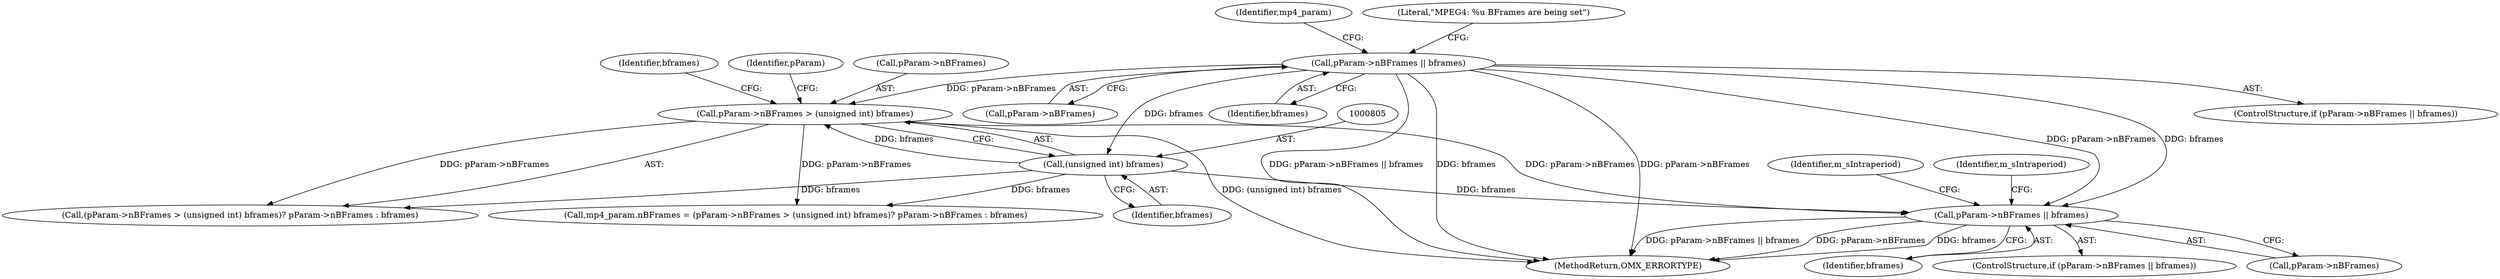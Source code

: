 digraph "0_Android_560ccdb509a7b86186fac0fce1b25bd9a3e6a6e8_7@pointer" {
"1000856" [label="(Call,pParam->nBFrames || bframes)"];
"1000790" [label="(Call,pParam->nBFrames || bframes)"];
"1000800" [label="(Call,pParam->nBFrames > (unsigned int) bframes)"];
"1000804" [label="(Call,(unsigned int) bframes)"];
"1000789" [label="(ControlStructure,if (pParam->nBFrames || bframes))"];
"1000857" [label="(Call,pParam->nBFrames)"];
"1000795" [label="(Call,mp4_param.nBFrames = (pParam->nBFrames > (unsigned int) bframes)? pParam->nBFrames : bframes)"];
"1000810" [label="(Identifier,bframes)"];
"1000875" [label="(Identifier,m_sIntraperiod)"];
"1000797" [label="(Identifier,mp4_param)"];
"1000860" [label="(Identifier,bframes)"];
"1000855" [label="(ControlStructure,if (pParam->nBFrames || bframes))"];
"1000790" [label="(Call,pParam->nBFrames || bframes)"];
"1000791" [label="(Call,pParam->nBFrames)"];
"1000799" [label="(Call,(pParam->nBFrames > (unsigned int) bframes)? pParam->nBFrames : bframes)"];
"1000806" [label="(Identifier,bframes)"];
"1000804" [label="(Call,(unsigned int) bframes)"];
"1000794" [label="(Identifier,bframes)"];
"1000863" [label="(Identifier,m_sIntraperiod)"];
"1000812" [label="(Literal,\"MPEG4: %u BFrames are being set\")"];
"1000856" [label="(Call,pParam->nBFrames || bframes)"];
"1002913" [label="(MethodReturn,OMX_ERRORTYPE)"];
"1000800" [label="(Call,pParam->nBFrames > (unsigned int) bframes)"];
"1000808" [label="(Identifier,pParam)"];
"1000801" [label="(Call,pParam->nBFrames)"];
"1000856" -> "1000855"  [label="AST: "];
"1000856" -> "1000857"  [label="CFG: "];
"1000856" -> "1000860"  [label="CFG: "];
"1000857" -> "1000856"  [label="AST: "];
"1000860" -> "1000856"  [label="AST: "];
"1000863" -> "1000856"  [label="CFG: "];
"1000875" -> "1000856"  [label="CFG: "];
"1000856" -> "1002913"  [label="DDG: pParam->nBFrames"];
"1000856" -> "1002913"  [label="DDG: bframes"];
"1000856" -> "1002913"  [label="DDG: pParam->nBFrames || bframes"];
"1000790" -> "1000856"  [label="DDG: pParam->nBFrames"];
"1000790" -> "1000856"  [label="DDG: bframes"];
"1000800" -> "1000856"  [label="DDG: pParam->nBFrames"];
"1000804" -> "1000856"  [label="DDG: bframes"];
"1000790" -> "1000789"  [label="AST: "];
"1000790" -> "1000791"  [label="CFG: "];
"1000790" -> "1000794"  [label="CFG: "];
"1000791" -> "1000790"  [label="AST: "];
"1000794" -> "1000790"  [label="AST: "];
"1000797" -> "1000790"  [label="CFG: "];
"1000812" -> "1000790"  [label="CFG: "];
"1000790" -> "1002913"  [label="DDG: pParam->nBFrames"];
"1000790" -> "1002913"  [label="DDG: pParam->nBFrames || bframes"];
"1000790" -> "1002913"  [label="DDG: bframes"];
"1000790" -> "1000800"  [label="DDG: pParam->nBFrames"];
"1000790" -> "1000804"  [label="DDG: bframes"];
"1000800" -> "1000799"  [label="AST: "];
"1000800" -> "1000804"  [label="CFG: "];
"1000801" -> "1000800"  [label="AST: "];
"1000804" -> "1000800"  [label="AST: "];
"1000808" -> "1000800"  [label="CFG: "];
"1000810" -> "1000800"  [label="CFG: "];
"1000800" -> "1002913"  [label="DDG: (unsigned int) bframes"];
"1000800" -> "1000795"  [label="DDG: pParam->nBFrames"];
"1000804" -> "1000800"  [label="DDG: bframes"];
"1000800" -> "1000799"  [label="DDG: pParam->nBFrames"];
"1000804" -> "1000806"  [label="CFG: "];
"1000805" -> "1000804"  [label="AST: "];
"1000806" -> "1000804"  [label="AST: "];
"1000804" -> "1000795"  [label="DDG: bframes"];
"1000804" -> "1000799"  [label="DDG: bframes"];
}
